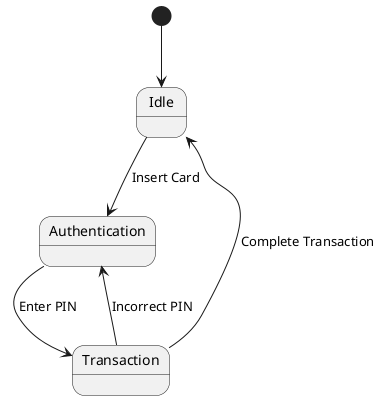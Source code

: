 @startuml
[*] --> Idle
Idle --> Authentication : Insert Card
Authentication --> Transaction : Enter PIN
Transaction --> Idle : Complete Transaction
Transaction --> Authentication : Incorrect PIN
@enduml

